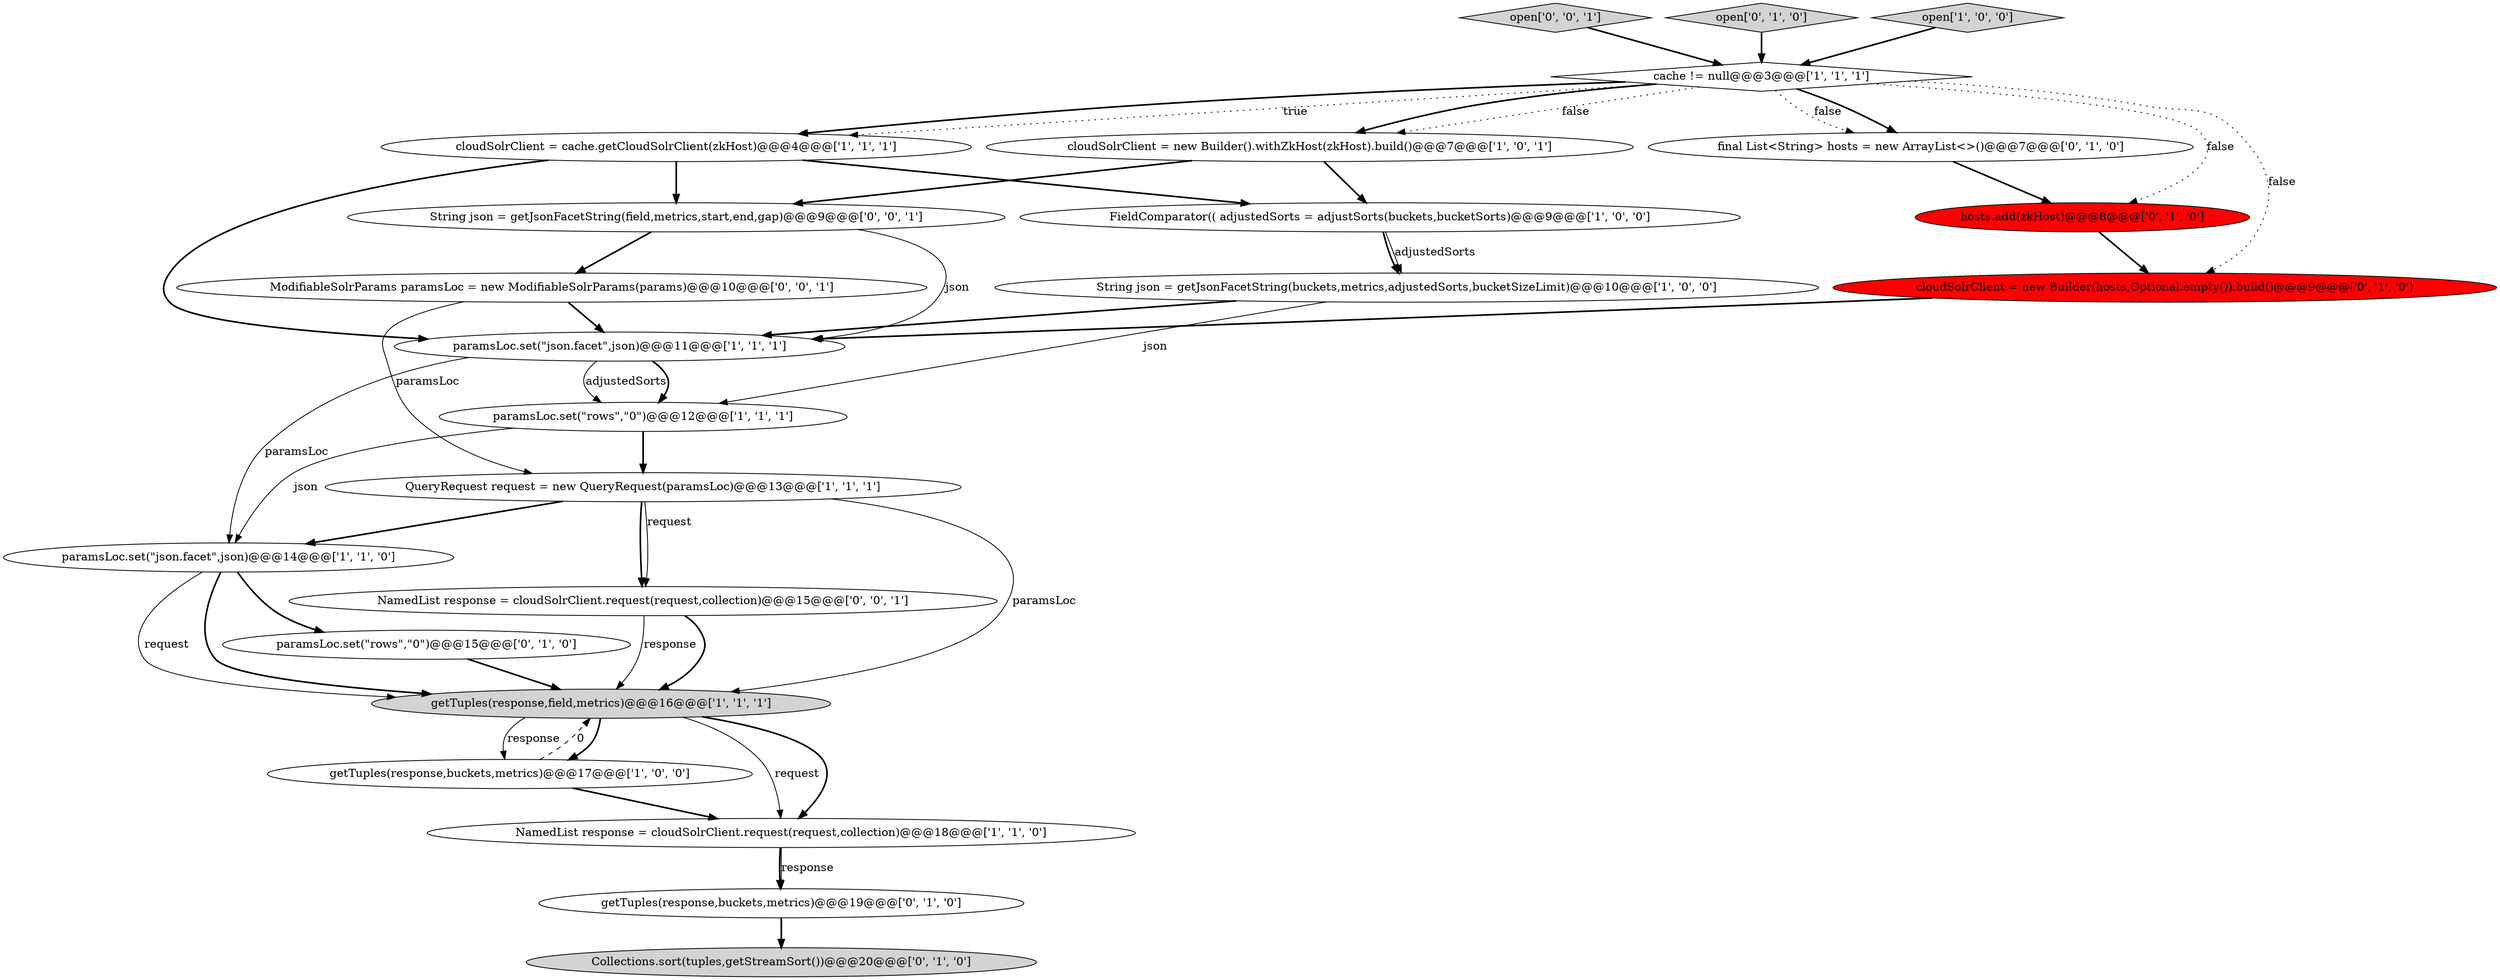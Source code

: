 digraph {
16 [style = filled, label = "paramsLoc.set(\"rows\",\"0\")@@@15@@@['0', '1', '0']", fillcolor = white, shape = ellipse image = "AAA0AAABBB2BBB"];
5 [style = filled, label = "cloudSolrClient = new Builder().withZkHost(zkHost).build()@@@7@@@['1', '0', '1']", fillcolor = white, shape = ellipse image = "AAA0AAABBB1BBB"];
14 [style = filled, label = "cloudSolrClient = new Builder(hosts,Optional.empty()).build()@@@9@@@['0', '1', '0']", fillcolor = red, shape = ellipse image = "AAA1AAABBB2BBB"];
23 [style = filled, label = "NamedList response = cloudSolrClient.request(request,collection)@@@15@@@['0', '0', '1']", fillcolor = white, shape = ellipse image = "AAA0AAABBB3BBB"];
6 [style = filled, label = "QueryRequest request = new QueryRequest(paramsLoc)@@@13@@@['1', '1', '1']", fillcolor = white, shape = ellipse image = "AAA0AAABBB1BBB"];
15 [style = filled, label = "final List<String> hosts = new ArrayList<>()@@@7@@@['0', '1', '0']", fillcolor = white, shape = ellipse image = "AAA0AAABBB2BBB"];
11 [style = filled, label = "FieldComparator(( adjustedSorts = adjustSorts(buckets,bucketSorts)@@@9@@@['1', '0', '0']", fillcolor = white, shape = ellipse image = "AAA0AAABBB1BBB"];
20 [style = filled, label = "String json = getJsonFacetString(field,metrics,start,end,gap)@@@9@@@['0', '0', '1']", fillcolor = white, shape = ellipse image = "AAA0AAABBB3BBB"];
22 [style = filled, label = "ModifiableSolrParams paramsLoc = new ModifiableSolrParams(params)@@@10@@@['0', '0', '1']", fillcolor = white, shape = ellipse image = "AAA0AAABBB3BBB"];
21 [style = filled, label = "open['0', '0', '1']", fillcolor = lightgray, shape = diamond image = "AAA0AAABBB3BBB"];
10 [style = filled, label = "getTuples(response,buckets,metrics)@@@17@@@['1', '0', '0']", fillcolor = white, shape = ellipse image = "AAA0AAABBB1BBB"];
7 [style = filled, label = "String json = getJsonFacetString(buckets,metrics,adjustedSorts,bucketSizeLimit)@@@10@@@['1', '0', '0']", fillcolor = white, shape = ellipse image = "AAA0AAABBB1BBB"];
17 [style = filled, label = "open['0', '1', '0']", fillcolor = lightgray, shape = diamond image = "AAA0AAABBB2BBB"];
9 [style = filled, label = "paramsLoc.set(\"json.facet\",json)@@@11@@@['1', '1', '1']", fillcolor = white, shape = ellipse image = "AAA0AAABBB1BBB"];
0 [style = filled, label = "cloudSolrClient = cache.getCloudSolrClient(zkHost)@@@4@@@['1', '1', '1']", fillcolor = white, shape = ellipse image = "AAA0AAABBB1BBB"];
19 [style = filled, label = "Collections.sort(tuples,getStreamSort())@@@20@@@['0', '1', '0']", fillcolor = lightgray, shape = ellipse image = "AAA0AAABBB2BBB"];
2 [style = filled, label = "NamedList response = cloudSolrClient.request(request,collection)@@@18@@@['1', '1', '0']", fillcolor = white, shape = ellipse image = "AAA0AAABBB1BBB"];
12 [style = filled, label = "cache != null@@@3@@@['1', '1', '1']", fillcolor = white, shape = diamond image = "AAA0AAABBB1BBB"];
8 [style = filled, label = "paramsLoc.set(\"json.facet\",json)@@@14@@@['1', '1', '0']", fillcolor = white, shape = ellipse image = "AAA0AAABBB1BBB"];
4 [style = filled, label = "getTuples(response,field,metrics)@@@16@@@['1', '1', '1']", fillcolor = lightgray, shape = ellipse image = "AAA0AAABBB1BBB"];
13 [style = filled, label = "hosts.add(zkHost)@@@8@@@['0', '1', '0']", fillcolor = red, shape = ellipse image = "AAA1AAABBB2BBB"];
1 [style = filled, label = "paramsLoc.set(\"rows\",\"0\")@@@12@@@['1', '1', '1']", fillcolor = white, shape = ellipse image = "AAA0AAABBB1BBB"];
18 [style = filled, label = "getTuples(response,buckets,metrics)@@@19@@@['0', '1', '0']", fillcolor = white, shape = ellipse image = "AAA0AAABBB2BBB"];
3 [style = filled, label = "open['1', '0', '0']", fillcolor = lightgray, shape = diamond image = "AAA0AAABBB1BBB"];
11->7 [style = solid, label="adjustedSorts"];
4->10 [style = bold, label=""];
8->16 [style = bold, label=""];
0->9 [style = bold, label=""];
15->13 [style = bold, label=""];
4->2 [style = solid, label="request"];
12->5 [style = bold, label=""];
10->4 [style = dashed, label="0"];
5->20 [style = bold, label=""];
6->23 [style = bold, label=""];
22->9 [style = bold, label=""];
12->15 [style = dotted, label="false"];
12->15 [style = bold, label=""];
23->4 [style = solid, label="response"];
18->19 [style = bold, label=""];
23->4 [style = bold, label=""];
7->1 [style = solid, label="json"];
0->11 [style = bold, label=""];
2->18 [style = bold, label=""];
4->10 [style = solid, label="response"];
4->2 [style = bold, label=""];
3->12 [style = bold, label=""];
9->8 [style = solid, label="paramsLoc"];
12->0 [style = bold, label=""];
12->5 [style = dotted, label="false"];
20->22 [style = bold, label=""];
21->12 [style = bold, label=""];
1->8 [style = solid, label="json"];
7->9 [style = bold, label=""];
2->18 [style = solid, label="response"];
17->12 [style = bold, label=""];
1->6 [style = bold, label=""];
20->9 [style = solid, label="json"];
6->4 [style = solid, label="paramsLoc"];
22->6 [style = solid, label="paramsLoc"];
9->1 [style = solid, label="adjustedSorts"];
6->8 [style = bold, label=""];
6->23 [style = solid, label="request"];
12->0 [style = dotted, label="true"];
14->9 [style = bold, label=""];
10->2 [style = bold, label=""];
5->11 [style = bold, label=""];
0->20 [style = bold, label=""];
8->4 [style = solid, label="request"];
8->4 [style = bold, label=""];
16->4 [style = bold, label=""];
9->1 [style = bold, label=""];
13->14 [style = bold, label=""];
12->14 [style = dotted, label="false"];
11->7 [style = bold, label=""];
12->13 [style = dotted, label="false"];
}
